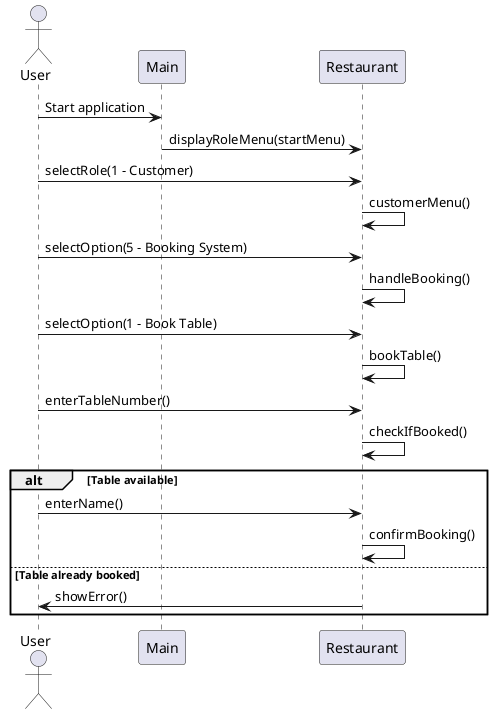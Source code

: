 @startuml
actor User
participant Main
participant Restaurant

User -> Main : Start application
Main -> Restaurant : displayRoleMenu(startMenu)
User -> Restaurant : selectRole(1 - Customer)
Restaurant -> Restaurant : customerMenu()
User -> Restaurant : selectOption(5 - Booking System)
Restaurant -> Restaurant : handleBooking()
User -> Restaurant : selectOption(1 - Book Table)
Restaurant -> Restaurant : bookTable()
User -> Restaurant : enterTableNumber()
Restaurant -> Restaurant : checkIfBooked()
alt Table available
    User -> Restaurant : enterName()
    Restaurant -> Restaurant : confirmBooking()
else Table already booked
    Restaurant -> User : showError()
end
@enduml
